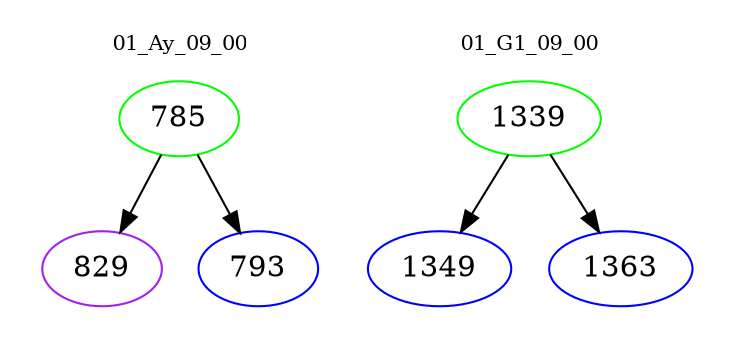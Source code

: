digraph{
subgraph cluster_0 {
color = white
label = "01_Ay_09_00";
fontsize=10;
T0_785 [label="785", color="green"]
T0_785 -> T0_829 [color="black"]
T0_829 [label="829", color="purple"]
T0_785 -> T0_793 [color="black"]
T0_793 [label="793", color="blue"]
}
subgraph cluster_1 {
color = white
label = "01_G1_09_00";
fontsize=10;
T1_1339 [label="1339", color="green"]
T1_1339 -> T1_1349 [color="black"]
T1_1349 [label="1349", color="blue"]
T1_1339 -> T1_1363 [color="black"]
T1_1363 [label="1363", color="blue"]
}
}
